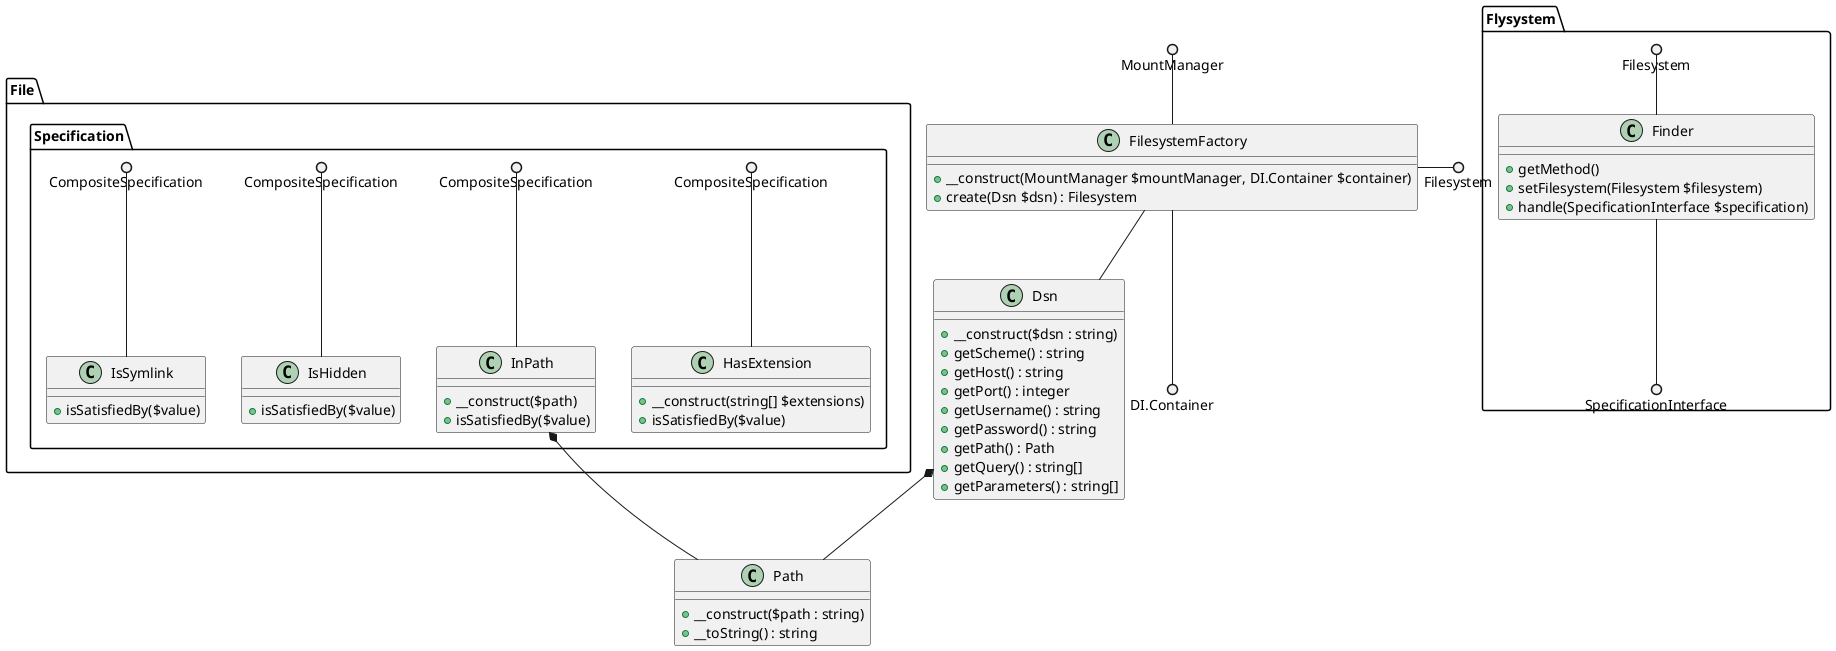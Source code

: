 @startuml

class Path {
    + __construct($path : string)
    + __toString() : string
}
class FilesystemFactory {
    + __construct(MountManager $mountManager, DI.Container $container)
    + create(Dsn $dsn) : Filesystem
}
class Dsn {
    + __construct($dsn : string)
    + getScheme() : string
    + getHost() : string
    + getPort() : integer
    + getUsername() : string
    + getPassword() : string
    + getPath() : Path
    + getQuery() : string[]
    + getParameters() : string[]
}
namespace File.Specification {
    class HasExtension {
        + __construct(string[] $extensions)
        + isSatisfiedBy($value)
    }
    class InPath {
        + __construct($path)
        + isSatisfiedBy($value)
    }
    class IsHidden {
        + isSatisfiedBy($value)
    }
    class IsSymlink {
        + isSatisfiedBy($value)
    }

    CompositeSpecification ()-- HasExtension
    CompositeSpecification ()-- InPath
    CompositeSpecification ()-- IsHidden
    CompositeSpecification ()-- IsSymlink
    InPath *-- Path
}

namespace Flysystem {
    class Finder {
        + getMethod()
        + setFilesystem(Filesystem $filesystem)
        + handle(SpecificationInterface $specification)
    }
    Filesystem ()-- Finder
    Finder --() SpecificationInterface
}

MountManager ()-- FilesystemFactory
FilesystemFactory --() DI.Container
FilesystemFactory -() Filesystem
FilesystemFactory -- Dsn
Dsn *-- Path
@enduml
